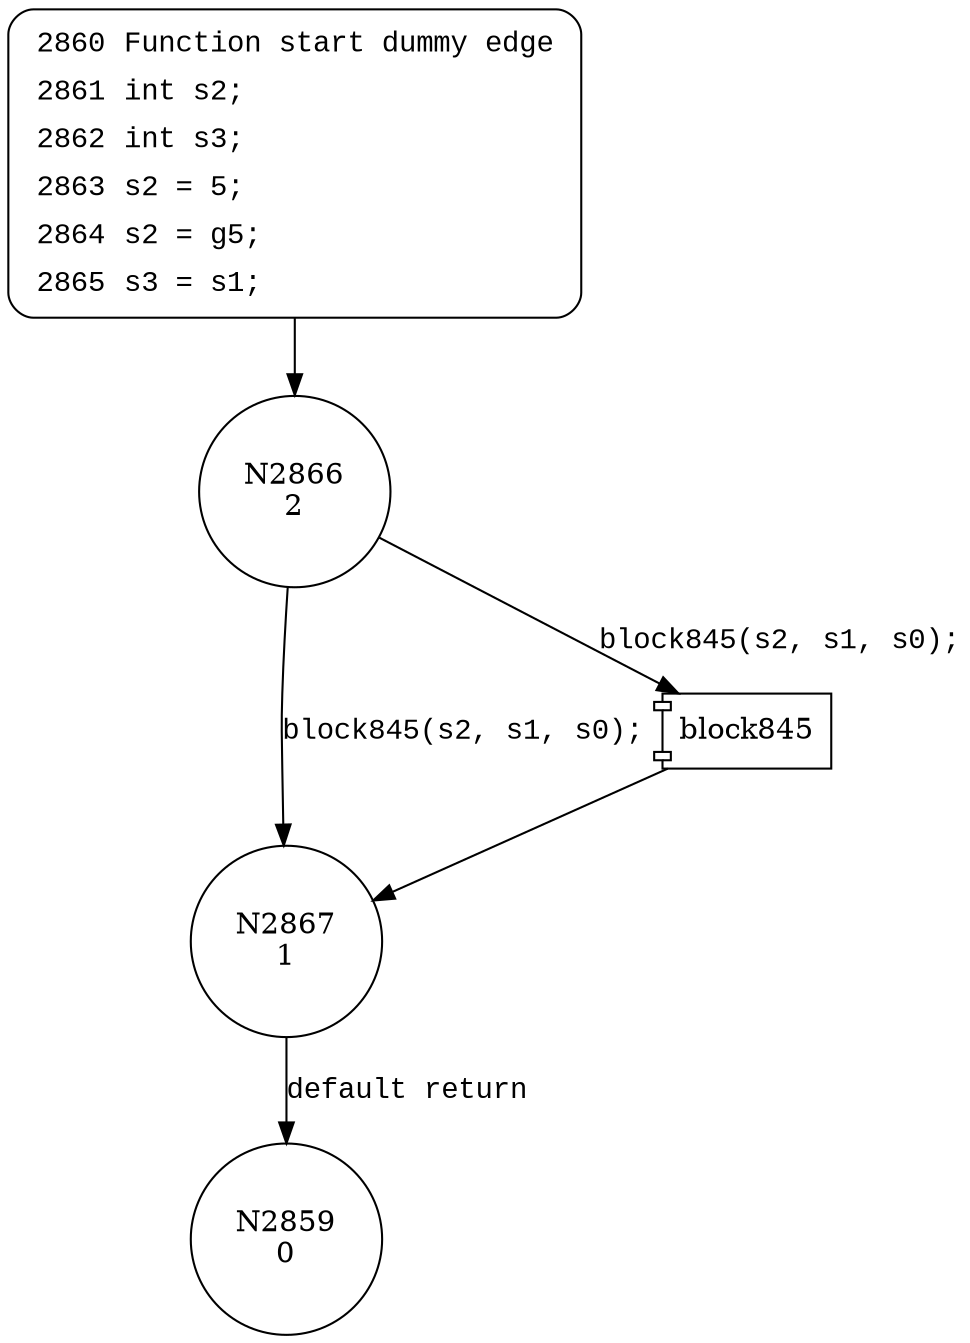 digraph block2879 {
2866 [shape="circle" label="N2866\n2"]
2867 [shape="circle" label="N2867\n1"]
2859 [shape="circle" label="N2859\n0"]
2860 [style="filled,bold" penwidth="1" fillcolor="white" fontname="Courier New" shape="Mrecord" label=<<table border="0" cellborder="0" cellpadding="3" bgcolor="white"><tr><td align="right">2860</td><td align="left">Function start dummy edge</td></tr><tr><td align="right">2861</td><td align="left">int s2;</td></tr><tr><td align="right">2862</td><td align="left">int s3;</td></tr><tr><td align="right">2863</td><td align="left">s2 = 5;</td></tr><tr><td align="right">2864</td><td align="left">s2 = g5;</td></tr><tr><td align="right">2865</td><td align="left">s3 = s1;</td></tr></table>>]
2860 -> 2866[label=""]
100041 [shape="component" label="block845"]
2866 -> 100041 [label="block845(s2, s1, s0);" fontname="Courier New"]
100041 -> 2867 [label="" fontname="Courier New"]
2866 -> 2867 [label="block845(s2, s1, s0);" fontname="Courier New"]
2867 -> 2859 [label="default return" fontname="Courier New"]
}